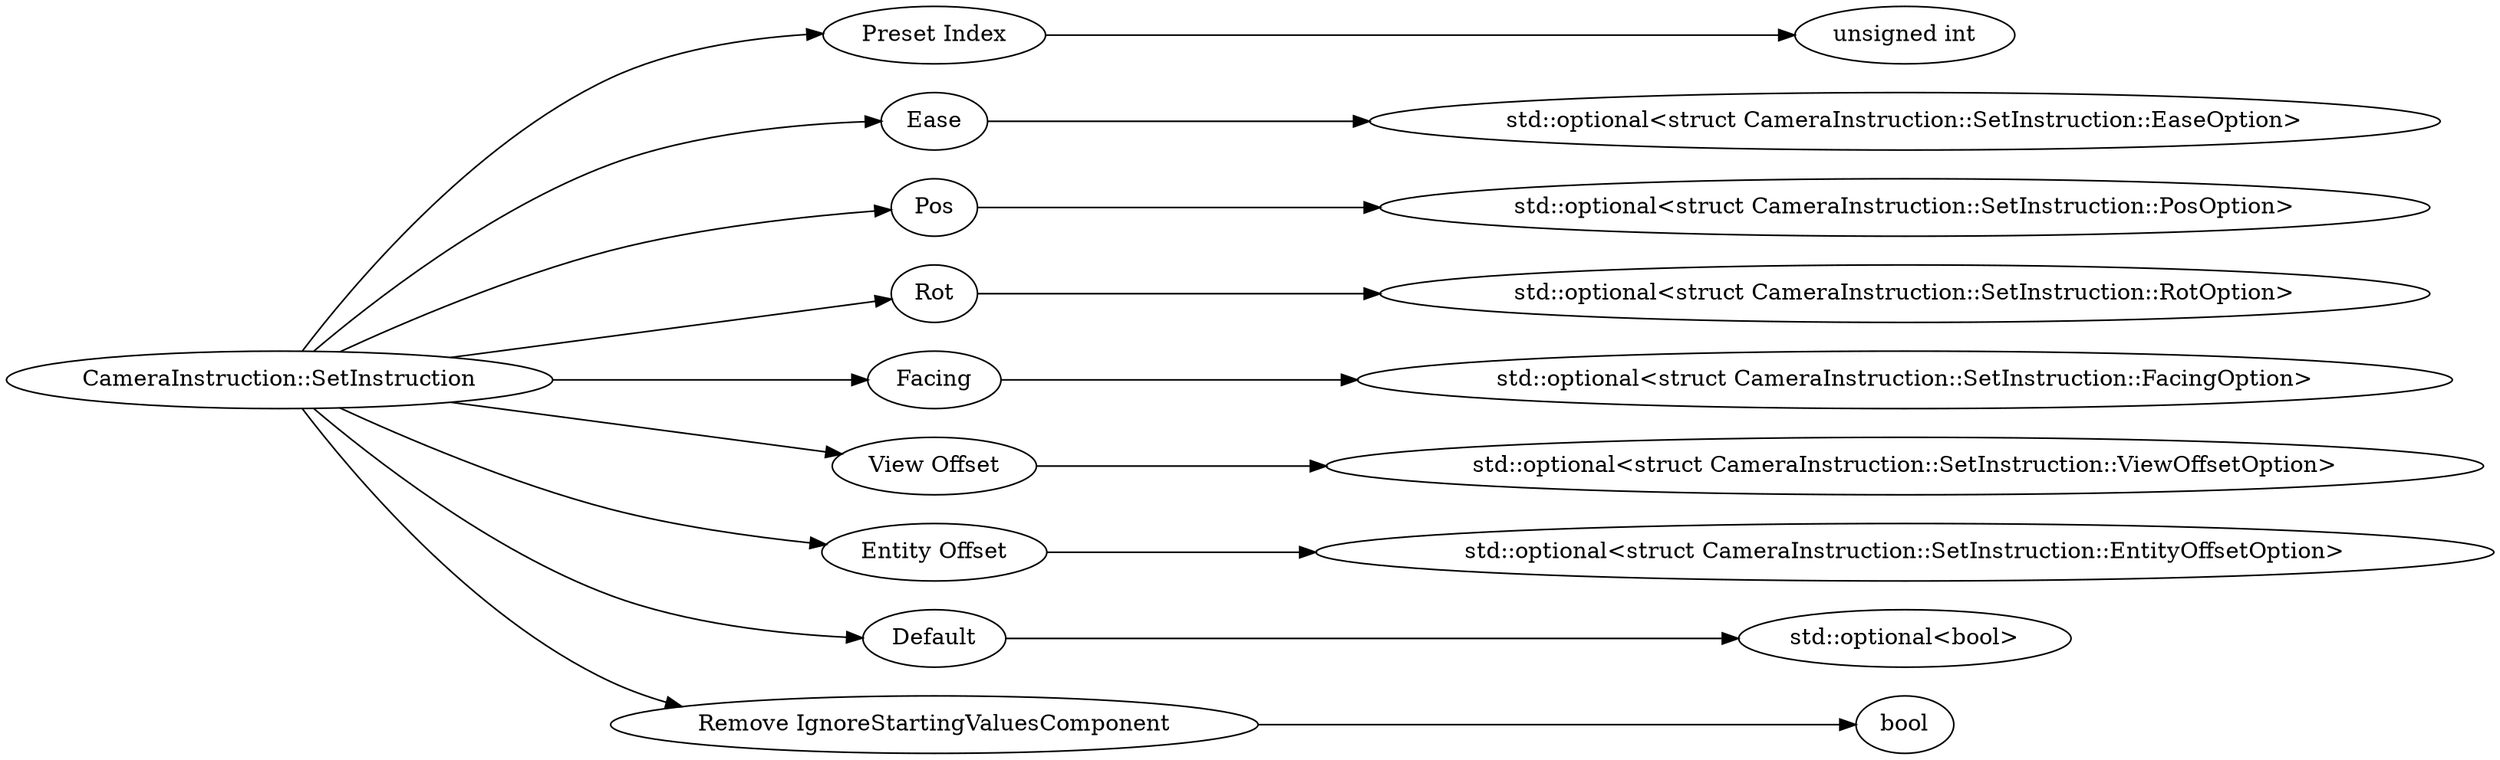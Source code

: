 digraph "CameraInstruction::SetInstruction" {
rankdir = LR
8
8 -> 9
9 -> 10
8 -> 11
11 -> 22
8 -> 23
23 -> 32
8 -> 33
33 -> 44
8 -> 45
45 -> 54
8 -> 55
55 -> 66
8 -> 67
67 -> 83
8 -> 84
84 -> 85
8 -> 86
86 -> 90

8 [label="CameraInstruction::SetInstruction",comment="name: \"CameraInstruction::SetInstruction\", typeName: \"\", id: 8, branchId: 0, recurseId: -1, attributes: 0, notes: \"\""];
9 [label="Preset Index",comment="name: \"Preset Index\", typeName: \"\", id: 9, branchId: 0, recurseId: -1, attributes: 0, notes: \"\""];
10 [label="unsigned int",comment="name: \"unsigned int\", typeName: \"\", id: 10, branchId: 0, recurseId: -1, attributes: 512, notes: \"\""];
11 [label="Ease",comment="name: \"Ease\", typeName: \"std::optional<struct CameraInstruction::SetInstruction::EaseOption>\", id: 11, branchId: 0, recurseId: -1, attributes: 256, notes: \"\""];
22 [label="std::optional<struct CameraInstruction::SetInstruction::EaseOption>",comment="name: \"std::optional<struct CameraInstruction::SetInstruction::EaseOption>\", typeName: \"\", id: 22, branchId: 0, recurseId: -1, attributes: 512, notes: \"\""];
23 [label="Pos",comment="name: \"Pos\", typeName: \"std::optional<struct CameraInstruction::SetInstruction::PosOption>\", id: 23, branchId: 0, recurseId: -1, attributes: 256, notes: \"\""];
32 [label="std::optional<struct CameraInstruction::SetInstruction::PosOption>",comment="name: \"std::optional<struct CameraInstruction::SetInstruction::PosOption>\", typeName: \"\", id: 32, branchId: 0, recurseId: -1, attributes: 512, notes: \"\""];
33 [label="Rot",comment="name: \"Rot\", typeName: \"std::optional<struct CameraInstruction::SetInstruction::RotOption>\", id: 33, branchId: 0, recurseId: -1, attributes: 256, notes: \"\""];
44 [label="std::optional<struct CameraInstruction::SetInstruction::RotOption>",comment="name: \"std::optional<struct CameraInstruction::SetInstruction::RotOption>\", typeName: \"\", id: 44, branchId: 0, recurseId: -1, attributes: 512, notes: \"\""];
45 [label="Facing",comment="name: \"Facing\", typeName: \"std::optional<struct CameraInstruction::SetInstruction::FacingOption>\", id: 45, branchId: 0, recurseId: -1, attributes: 256, notes: \"\""];
54 [label="std::optional<struct CameraInstruction::SetInstruction::FacingOption>",comment="name: \"std::optional<struct CameraInstruction::SetInstruction::FacingOption>\", typeName: \"\", id: 54, branchId: 0, recurseId: -1, attributes: 512, notes: \"\""];
55 [label="View Offset",comment="name: \"View Offset\", typeName: \"std::optional<struct CameraInstruction::SetInstruction::ViewOffsetOption>\", id: 55, branchId: 0, recurseId: -1, attributes: 256, notes: \"\""];
66 [label="std::optional<struct CameraInstruction::SetInstruction::ViewOffsetOption>",comment="name: \"std::optional<struct CameraInstruction::SetInstruction::ViewOffsetOption>\", typeName: \"\", id: 66, branchId: 0, recurseId: -1, attributes: 512, notes: \"\""];
67 [label="Entity Offset",comment="name: \"Entity Offset\", typeName: \"std::optional<struct CameraInstruction::SetInstruction::EntityOffsetOption>\", id: 67, branchId: 0, recurseId: -1, attributes: 256, notes: \"\""];
83 [label="std::optional<struct CameraInstruction::SetInstruction::EntityOffsetOption>",comment="name: \"std::optional<struct CameraInstruction::SetInstruction::EntityOffsetOption>\", typeName: \"\", id: 83, branchId: 0, recurseId: -1, attributes: 512, notes: \"\""];
84 [label="Default",comment="name: \"Default\", typeName: \"std::optional<bool>\", id: 84, branchId: 0, recurseId: -1, attributes: 256, notes: \"\""];
85 [label="std::optional<bool>",comment="name: \"std::optional<bool>\", typeName: \"\", id: 85, branchId: 0, recurseId: -1, attributes: 512, notes: \"\""];
86 [label="Remove IgnoreStartingValuesComponent",comment="name: \"Remove IgnoreStartingValuesComponent\", typeName: \"bool\", id: 86, branchId: 0, recurseId: -1, attributes: 256, notes: \"\""];
90 [label="bool",comment="name: \"bool\", typeName: \"\", id: 90, branchId: 0, recurseId: -1, attributes: 512, notes: \"\""];
{ rank = max;10;22;32;44;54;66;83;85;90}

}
